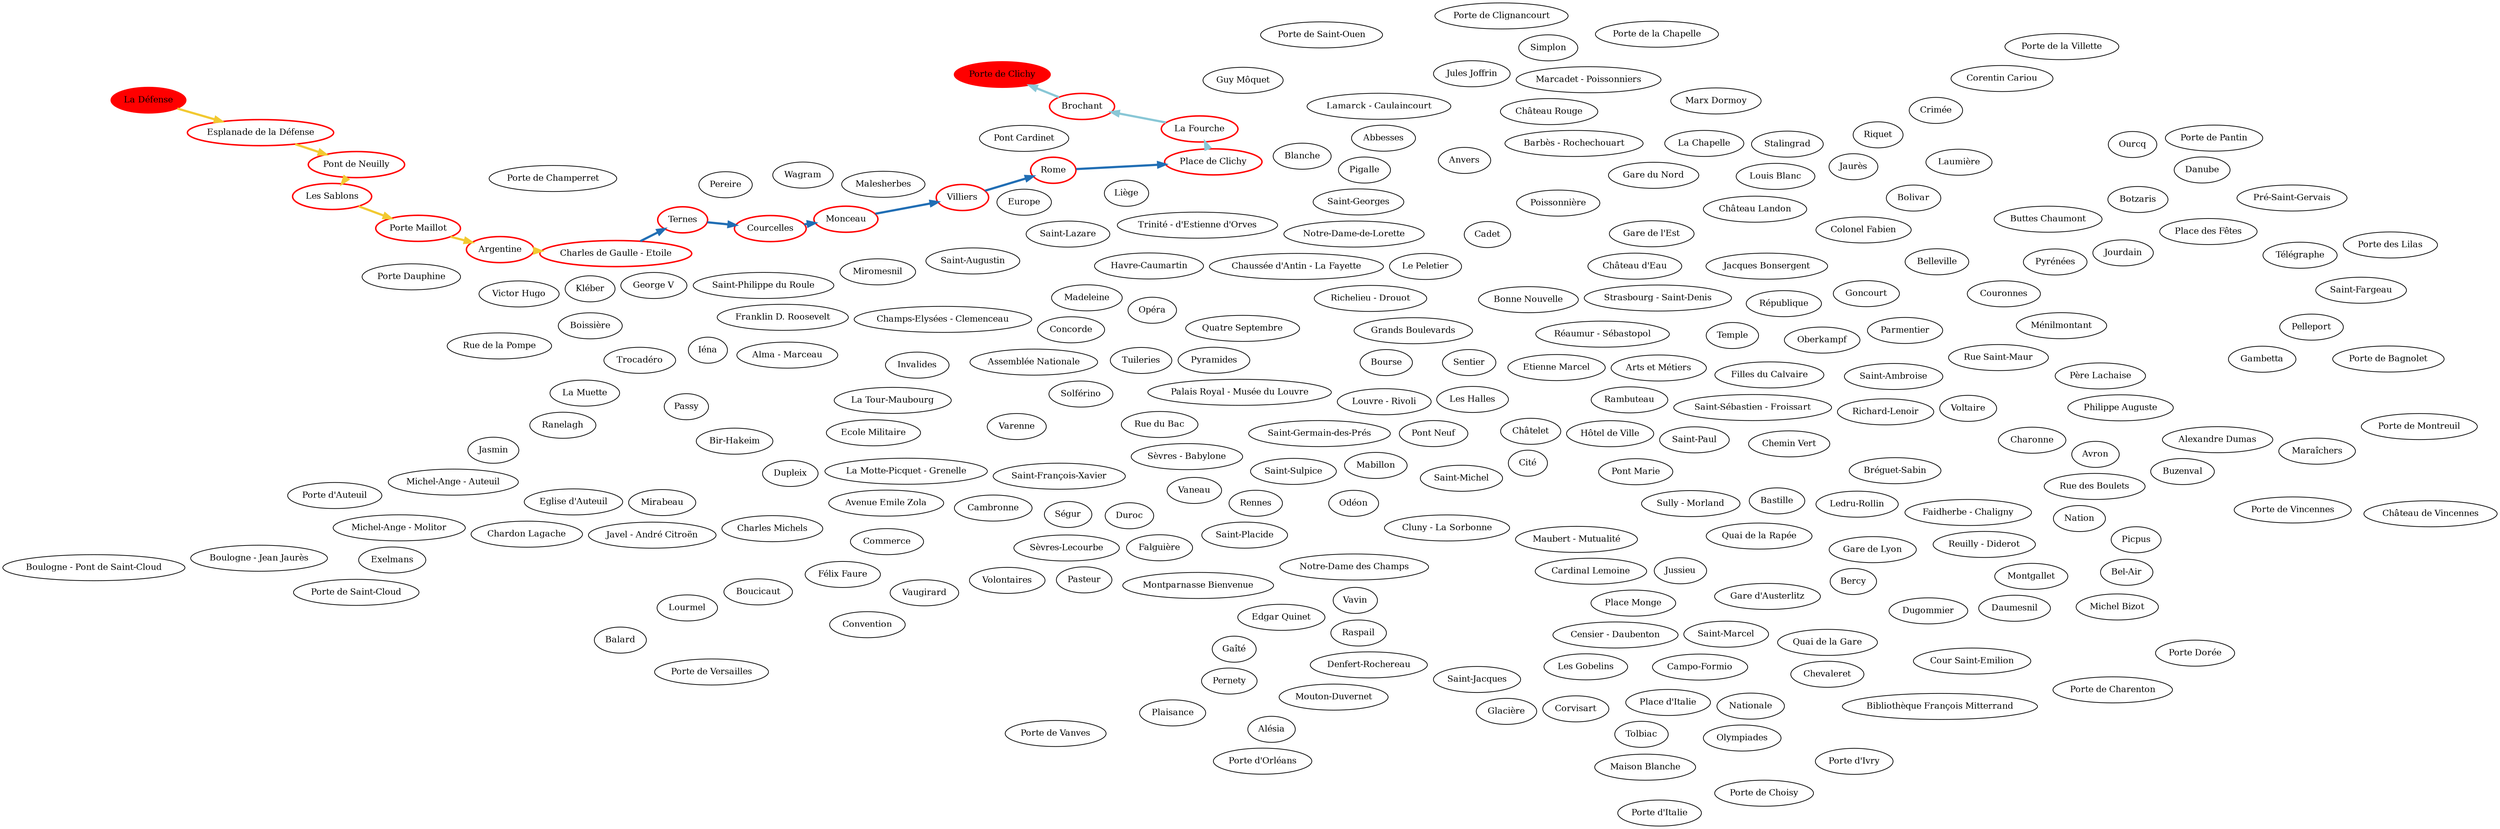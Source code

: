 digraph G {
    layout=neato;
    overlap=false;
    graph [dpi=400];
    "La Défense" [pos="2.238539,48.891852!", color="red",label="La Défense",style="filled", fontsize=12];
    "Esplanade de la Défense" [pos="2.25,48.88833!", color="red",label="Esplanade de la Défense",style="bold", fontsize=12];
    "Pont de Neuilly" [pos="2.257692,48.885661!", color="red",label="Pont de Neuilly",style="bold", fontsize=12];
    "Les Sablons" [pos="2.27223,48.88094!", color="red",label="Les Sablons",style="bold", fontsize=12];
    "Porte Maillot" [pos="2.28258384736155,48.8781626526965!", color="red",label="Porte Maillot",style="bold", fontsize=12];
    "Argentine" [pos="2.28943541854221,48.8756673756517!", color="red",label="Argentine",style="bold", fontsize=12];
    "Charles de Gaulle - Etoile" [pos="2.29581177523576,48.874994575223!", color="red",label="Charles de Gaulle - Etoile",style="bold", fontsize=12];
    "George V" [pos="2.30075978497892,48.872037763641!", color="",label="George V",style="", fontsize=12];
    "Franklin D. Roosevelt" [pos="2.30948819233711,48.8687248870505!", color="",label="Franklin D. Roosevelt",style="", fontsize=12];
    "Champs-Elysées - Clemenceau" [pos="2.31446450132278,48.8676562912457!", color="",label="Champs-Elysées - Clemenceau",style="", fontsize=12];
    "Concorde" [pos="2.32296144579826,48.8665579920016!", color="",label="Concorde",style="", fontsize=12];
    "Tuileries" [pos="2.32967809471164,48.8644778383665!", color="",label="Tuileries",style="", fontsize=12];
    "Palais Royal - Musée du Louvre" [pos="2.33645436775425,48.862222264626!", color="",label="Palais Royal - Musée du Louvre",style="", fontsize=12];
    "Louvre - Rivoli" [pos="2.34096962328527,48.8608712117595!", color="",label="Louvre - Rivoli",style="", fontsize=12];
    "Châtelet" [pos="2.34816099123458,48.8569534598372!", color="",label="Châtelet",style="", fontsize=12];
    "Hôtel de Ville" [pos="2.3520676701391,48.8573524042377!", color="",label="Hôtel de Ville",style="", fontsize=12];
    "Saint-Paul" [pos="2.36088525627519,48.8551874206563!", color="",label="Saint-Paul",style="", fontsize=12];
    "Bastille" [pos="2.36871896103409,48.8520542925495!", color="",label="Bastille",style="", fontsize=12];
    "Gare de Lyon" [pos="2.3731565937892,48.8456832057876!", color="",label="Gare de Lyon",style="", fontsize=12];
    "Reuilly - Diderot" [pos="2.38720107040939,48.8472129257497!", color="",label="Reuilly - Diderot",style="", fontsize=12];
    "Nation" [pos="2.39584398872374,48.8480842890258!", color="",label="Nation",style="", fontsize=12];
    "Porte de Vincennes" [pos="2.4108049967015,48.8470077301404!", color="",label="Porte de Vincennes",style="", fontsize=12];
    "Château de Vincennes" [pos="2.44054009540611,48.8443175133653!", color="",label="Château de Vincennes",style="", fontsize=12];
    "Porte Dauphine" [pos="2.27763271754527,48.8713967943003!", color="",label="Porte Dauphine",style="", fontsize=12];
    "Victor Hugo" [pos="2.28582876591298,48.8699260814626!", color="",label="Victor Hugo",style="", fontsize=12];
    "Ternes" [pos="2.29811328861724,48.8782277299144!", color="red",label="Ternes",style="bold", fontsize=12];
    "Courcelles" [pos="2.30329436242521,48.8792652531651!", color="red",label="Courcelles",style="bold", fontsize=12];
    "Monceau" [pos="2.3094129673747,48.8805687691788!", color="red",label="Monceau",style="bold", fontsize=12];
    "Villiers" [pos="2.31581509264638,48.8810731821276!", color="red",label="Villiers",style="bold", fontsize=12];
    "Rome" [pos="2.32135917382297,48.8823458178481!", color="red",label="Rome",style="bold", fontsize=12];
    "Place de Clichy" [pos="2.32795832801022,48.8836690873247!", color="red",label="Place de Clichy",style="bold", fontsize=12];
    "Blanche" [pos="2.33248437543436,48.8837663535292!", color="",label="Blanche",style="", fontsize=12];
    "Pigalle" [pos="2.33721116470113,48.8820209311193!", color="",label="Pigalle",style="", fontsize=12];
    "Anvers" [pos="2.34415484033029,48.8828685678959!", color="",label="Anvers",style="", fontsize=12];
    "Barbès - Rochechouart" [pos="2.3506070793551,48.8837760886089!", color="",label="Barbès - Rochechouart",style="", fontsize=12];
    "La Chapelle" [pos="2.3604041692741,48.8843864099048!", color="",label="La Chapelle",style="", fontsize=12];
    "Stalingrad" [pos="2.36577437055817,48.8843205479219!", color="",label="Stalingrad",style="", fontsize=12];
    "Jaurès" [pos="2.37143895998561,48.8830239124814!", color="",label="Jaurès",style="", fontsize=12];
    "Colonel Fabien" [pos="2.37046757479386,48.8776498075734!", color="",label="Colonel Fabien",style="", fontsize=12];
    "Belleville" [pos="2.37673558655729,48.8722866011648!", color="",label="Belleville",style="", fontsize=12];
    "Couronnes" [pos="2.38028898292719,48.8691933441843!", color="",label="Couronnes",style="", fontsize=12];
    "Ménilmontant" [pos="2.3834303882303,48.8663901391973!", color="",label="Ménilmontant",style="", fontsize=12];
    "Père Lachaise" [pos="2.38757989125445,48.8624498439893!", color="",label="Père Lachaise",style="", fontsize=12];
    "Philippe Auguste" [pos="2.39049759674529,48.8580894271876!", color="",label="Philippe Auguste",style="", fontsize=12];
    "Alexandre Dumas" [pos="2.39471273375548,48.8562446774892!", color="",label="Alexandre Dumas",style="", fontsize=12];
    "Avron" [pos="2.3981875566594,48.851648542649!", color="",label="Avron",style="", fontsize=12];
    "Porte de Champerret" [pos="2.29211248215884,48.8856523921859!", color="",label="Porte de Champerret",style="", fontsize=12];
    "Pereire" [pos="2.29768318601258,48.8848443217919!", color="",label="Pereire",style="", fontsize=12];
    "Wagram" [pos="2.30467308758443,48.8838463897792!", color="",label="Wagram",style="", fontsize=12];
    "Malesherbes" [pos="2.30948784696001,48.8828400216298!", color="",label="Malesherbes",style="", fontsize=12];
    "Europe" [pos="2.32218591952051,48.8787531630967!", color="",label="Europe",style="", fontsize=12];
    "Saint-Lazare" [pos="2.32548839067261,48.8753813150599!", color="",label="Saint-Lazare",style="", fontsize=12];
    "Havre-Caumartin" [pos="2.32765110341878,48.8736667509971!", color="",label="Havre-Caumartin",style="", fontsize=12];
    "Opéra" [pos="2.33104728671124,48.8714374280492!", color="",label="Opéra",style="", fontsize=12];
    "Quatre Septembre" [pos="2.33631873559549,48.8696590964362!", color="",label="Quatre Septembre",style="", fontsize=12];
    "Bourse" [pos="2.34066537071104,48.8687567967076!", color="",label="Bourse",style="", fontsize=12];
    "Sentier" [pos="2.34755381593779,48.8673466033457!", color="",label="Sentier",style="", fontsize=12];
    "Réaumur - Sébastopol" [pos="2.35205078710284,48.8663817558035!", color="",label="Réaumur - Sébastopol",style="", fontsize=12];
    "Arts et Métiers" [pos="2.35650814364354,48.8652996116968!", color="",label="Arts et Métiers",style="", fontsize=12];
    "Temple" [pos="2.36156123452636,48.8667566284863!", color="",label="Temple",style="", fontsize=12];
    "République" [pos="2.36330234078045,48.8675123568631!", color="",label="République",style="", fontsize=12];
    "Parmentier" [pos="2.3747477503599,48.8652523948625!", color="",label="Parmentier",style="", fontsize=12];
    "Rue Saint-Maur" [pos="2.38050775608986,48.8641177000146!", color="",label="Rue Saint-Maur",style="", fontsize=12];
    "Gambetta" [pos="2.39853730570457,48.8650325635159!", color="",label="Gambetta",style="", fontsize=12];
    "Porte de Bagnolet" [pos="2.40875422118954,48.8645393719864!", color="",label="Porte de Bagnolet",style="", fontsize=12];
    "Porte des Lilas" [pos="2.4070619733808,48.87656859808!", color="",label="Porte des Lilas",style="", fontsize=12];
    "Saint-Fargeau" [pos="2.40449818316887,48.8718433712749!", color="",label="Saint-Fargeau",style="", fontsize=12];
    "Pelleport" [pos="2.40149679228792,48.8684648860667!", color="",label="Pelleport",style="", fontsize=12];
    "Porte de Clignancourt" [pos="2.34462409910279,48.8975256303301!", color="",label="Porte de Clignancourt",style="", fontsize=12];
    "Simplon" [pos="2.34759605535164,48.8941244426855!", color="",label="Simplon",style="", fontsize=12];
    "Marcadet - Poissonniers" [pos="2.34968154172248,48.8912804388966!", color="",label="Marcadet - Poissonniers",style="", fontsize=12];
    "Château Rouge" [pos="2.34936580800484,48.8870788765196!", color="",label="Château Rouge",style="", fontsize=12];
    "Gare du Nord" [pos="2.35680878820541,48.8795917064621!", color="",label="Gare du Nord",style="", fontsize=12];
    "Gare de l'Est" [pos="2.35806459441865,48.8761629935184!", color="",label="Gare de l'Est",style="", fontsize=12];
    "Château d'Eau" [pos="2.35605174140158,48.8724469166474!", color="",label="Château d'Eau",style="", fontsize=12];
    "Strasbourg - Saint-Denis" [pos="2.35449161656383,48.8696235816895!", color="",label="Strasbourg - Saint-Denis",style="", fontsize=12];
    "Etienne Marcel" [pos="2.34897619687911,48.8637030110762!", color="",label="Etienne Marcel",style="", fontsize=12];
    "Les Halles" [pos="2.34612732517368,48.8625048393913!", color="",label="Les Halles",style="", fontsize=12];
    "Cité" [pos="2.34723223493191,48.8549338481585!", color="",label="Cité",style="", fontsize=12];
    "Saint-Michel" [pos="2.34399179903329,48.8535940766199!", color="",label="Saint-Michel",style="", fontsize=12];
    "Odéon" [pos="2.34069229106652,48.8520245535667!", color="",label="Odéon",style="", fontsize=12];
    "Saint-Germain-des-Prés" [pos="2.33394781079819,48.8535745628742!", color="",label="Saint-Germain-des-Prés",style="", fontsize=12];
    "Saint-Sulpice" [pos="2.33061195308154,48.8512086266185!", color="",label="Saint-Sulpice",style="", fontsize=12];
    "Saint-Placide" [pos="2.32705481506631,48.8470066506411!", color="",label="Saint-Placide",style="", fontsize=12];
    "Montparnasse Bienvenue" [pos="2.323989185205,48.8438236103062!", color="",label="Montparnasse Bienvenue",style="", fontsize=12];
    "Vavin" [pos="2.3288628540691,48.8420523223441!", color="",label="Vavin",style="", fontsize=12];
    "Raspail" [pos="2.33046699371987,48.8391563585773!", color="",label="Raspail",style="", fontsize=12];
    "Denfert-Rochereau" [pos="2.33201883521639,48.833948692744!", color="",label="Denfert-Rochereau",style="", fontsize=12];
    "Mouton-Duvernet" [pos="2.32988764040842,48.8313375846232!", color="",label="Mouton-Duvernet",style="", fontsize=12];
    "Alésia" [pos="2.32709323494845,48.8282010632709!", color="",label="Alésia",style="", fontsize=12];
    "Porte d'Orléans" [pos="2.3254932653821,48.8234163501918!", color="",label="Porte d'Orléans",style="", fontsize=12];
    "Porte de Pantin" [pos="2.39212297232815,48.8884592103989!", color="",label="Porte de Pantin",style="", fontsize=12];
    "Ourcq" [pos="2.38665201675988,48.886915952247!", color="",label="Ourcq",style="", fontsize=12];
    "Laumière" [pos="2.37939098935239,48.8851338471378!", color="",label="Laumière",style="", fontsize=12];
    "Jacques Bonsergent" [pos="2.36102390204892,48.8706209253172!", color="",label="Jacques Bonsergent",style="", fontsize=12];
    "Oberkampf" [pos="2.36815584539455,48.8647770975732!", color="",label="Oberkampf",style="", fontsize=12];
    "Richard-Lenoir" [pos="2.37181363047695,48.8598769369206!", color="",label="Richard-Lenoir",style="", fontsize=12];
    "Bréguet-Sabin" [pos="2.37019466858975,48.8562440537382!", color="",label="Bréguet-Sabin",style="", fontsize=12];
    "Quai de la Rapée" [pos="2.3658846507504,48.8464273245315!", color="",label="Quai de la Rapée",style="", fontsize=12];
    "Gare d'Austerlitz" [pos="2.36417731069183,48.8434054085772!", color="",label="Gare d'Austerlitz",style="", fontsize=12];
    "Saint-Marcel" [pos="2.36072185971764,48.8385124457356!", color="",label="Saint-Marcel",style="", fontsize=12];
    "Campo-Formio" [pos="2.35874195669934,48.835542932801!", color="",label="Campo-Formio",style="", fontsize=12];
    "Place d'Italie" [pos="2.35550159148148,48.8309657123443!", color="",label="Place d'Italie",style="", fontsize=12];
    "Kléber" [pos="2.29314613724863,48.871489411987!", color="",label="Kléber",style="", fontsize=12];
    "Boissière" [pos="2.29003283760744,48.8668483424692!", color="",label="Boissière",style="", fontsize=12];
    "Trocadéro" [pos="2.28749279696644,48.8634876640714!", color="",label="Trocadéro",style="", fontsize=12];
    "Passy" [pos="2.28583941888146,48.8575150886722!", color="",label="Passy",style="", fontsize=12];
    "Bir-Hakeim" [pos="2.2894007376346,48.8539253674278!", color="",label="Bir-Hakeim",style="", fontsize=12];
    "Dupleix" [pos="2.29366372673104,48.8504116248585!", color="",label="Dupleix",style="", fontsize=12];
    "La Motte-Picquet - Grenelle" [pos="2.29852572623663,48.8496308034842!", color="",label="La Motte-Picquet - Grenelle",style="", fontsize=12];
    "Cambronne" [pos="2.30294172833761,48.8475431112453!", color="",label="Cambronne",style="", fontsize=12];
    "Sèvres-Lecourbe" [pos="2.30952961043039,48.8456476817025!", color="",label="Sèvres-Lecourbe",style="", fontsize=12];
    "Pasteur" [pos="2.31291468047394,48.842528386595!", color="",label="Pasteur",style="", fontsize=12];
    "Edgar Quinet" [pos="2.3252865779433,48.84090350075!", color="",label="Edgar Quinet",style="", fontsize=12];
    "Saint-Jacques" [pos="2.33715437092501,48.8329160052708!", color="",label="Saint-Jacques",style="", fontsize=12];
    "Glacière" [pos="2.3434382366787,48.8311159466681!", color="",label="Glacière",style="", fontsize=12];
    "Corvisart" [pos="2.35061122592617,48.829860012364!", color="",label="Corvisart",style="", fontsize=12];
    "Nationale" [pos="2.36280417159351,48.8332352787279!", color="",label="Nationale",style="", fontsize=12];
    "Chevaleret" [pos="2.36808128297274,48.8349630811609!", color="",label="Chevaleret",style="", fontsize=12];
    "Quai de la Gare" [pos="2.37276624894817,48.8370742696613!", color="",label="Quai de la Gare",style="", fontsize=12];
    "Bercy" [pos="2.37946307018526,48.8401760271736!", color="",label="Bercy",style="", fontsize=12];
    "Dugommier" [pos="2.38959977007981,48.8390365273806!", color="",label="Dugommier",style="", fontsize=12];
    "Daumesnil" [pos="2.39614862848937,48.8394340071049!", color="",label="Daumesnil",style="", fontsize=12];
    "Bel-Air" [pos="2.40086713199526,48.8414273312853!", color="",label="Bel-Air",style="", fontsize=12];
    "Picpus" [pos="2.40127453882237,48.8451032465536!", color="",label="Picpus",style="", fontsize=12];
    "Porte de la Villette" [pos="2.38586903314334,48.8978026914078!", color="",label="Porte de la Villette",style="", fontsize=12];
    "Corentin Cariou" [pos="2.38229155716463,48.8946726591084!", color="",label="Corentin Cariou",style="", fontsize=12];
    "Crimée" [pos="2.37693573698238,48.8908857579809!", color="",label="Crimée",style="", fontsize=12];
    "Riquet" [pos="2.3736694647432,48.8881572611178!", color="",label="Riquet",style="", fontsize=12];
    "Louis Blanc" [pos="2.36442486249368,48.881206210878!", color="",label="Louis Blanc",style="", fontsize=12];
    "Château Landon" [pos="2.36201793551061,48.8784414547844!", color="",label="Château Landon",style="", fontsize=12];
    "Poissonnière" [pos="2.34873975139007,48.8771648483022!", color="",label="Poissonnière",style="", fontsize=12];
    "Cadet" [pos="2.34444630970227,48.8759632841275!", color="",label="Cadet",style="", fontsize=12];
    "Le Peletier" [pos="2.34015055970637,48.8749594050929!", color="",label="Le Peletier",style="", fontsize=12];
    "Chaussée d'Antin - La Fayette" [pos="2.3337385944087,48.8731342048266!", color="",label="Chaussée d'Antin - La Fayette",style="", fontsize=12];
    "Pyramides" [pos="2.33462360600492,48.8657555264287!", color="",label="Pyramides",style="", fontsize=12];
    "Pont Neuf" [pos="2.34177674914854,48.8585463383202!", color="",label="Pont Neuf",style="", fontsize=12];
    "Pont Marie" [pos="2.3573766690444,48.8534598594796!", color="",label="Pont Marie",style="", fontsize=12];
    "Sully - Morland" [pos="2.36185316969725,48.8512714074456!", color="",label="Sully - Morland",style="", fontsize=12];
    "Jussieu" [pos="2.35493167182323,48.8461978906888!", color="",label="Jussieu",style="", fontsize=12];
    "Place Monge" [pos="2.35215486857877,48.8426663846946!", color="",label="Place Monge",style="", fontsize=12];
    "Censier - Daubenton" [pos="2.3516265726055,48.8402262475657!", color="",label="Censier - Daubenton",style="", fontsize=12];
    "Les Gobelins" [pos="2.35241680189827,48.8358416213962!", color="",label="Les Gobelins",style="", fontsize=12];
    "Tolbiac" [pos="2.35731843921319,48.8261368608053!", color="",label="Tolbiac",style="", fontsize=12];
    "Maison Blanche" [pos="2.35841294615594,48.8221495051266!", color="",label="Maison Blanche",style="", fontsize=12];
    "Porte d'Italie" [pos="2.35952973310717,48.8191065956103!", color="",label="Porte d'Italie",style="", fontsize=12];
    "Porte de Choisy" [pos="2.36467859404946,48.8200559281997!", color="",label="Porte de Choisy",style="", fontsize=12];
    "Porte d'Ivry" [pos="2.36951125431949,48.8214890346144!", color="",label="Porte d'Ivry",style="", fontsize=12];
    "Bolivar" [pos="2.37412487118754,48.8807896620271!", color="",label="Bolivar",style="", fontsize=12];
    "Buttes Chaumont" [pos="2.38156984208801,48.8784990874506!", color="",label="Buttes Chaumont",style="", fontsize=12];
    "Botzaris" [pos="2.38890095131574,48.8795349903204!", color="",label="Botzaris",style="", fontsize=12];
    "Place des Fêtes" [pos="2.3931393703605,48.8767236610252!", color="",label="Place des Fêtes",style="", fontsize=12];
    "Pré-Saint-Gervais" [pos="2.39858077069353,48.8801595797163!", color="",label="Pré-Saint-Gervais",style="", fontsize=12];
    "Danube" [pos="2.39322847122749,48.8819492139726!", color="",label="Danube",style="", fontsize=12];
    "Balard" [pos="2.2783626618092,48.8366678938828!", color="",label="Balard",style="", fontsize=12];
    "Lourmel" [pos="2.28224195985507,48.8386608627116!", color="",label="Lourmel",style="", fontsize=12];
    "Boucicaut" [pos="2.28791843112456,48.841024160045!", color="",label="Boucicaut",style="", fontsize=12];
    "Félix Faure" [pos="2.29184722036797,48.8426843338484!", color="",label="Félix Faure",style="", fontsize=12];
    "Commerce" [pos="2.29379684219286,48.8446115114202!", color="",label="Commerce",style="", fontsize=12];
    "Ecole Militaire" [pos="2.30634568382008,48.8549196596389!", color="",label="Ecole Militaire",style="", fontsize=12];
    "La Tour-Maubourg" [pos="2.31047353593698,48.8577270225864!", color="",label="La Tour-Maubourg",style="", fontsize=12];
    "Invalides" [pos="2.31463266044452,48.861092010433!", color="",label="Invalides",style="", fontsize=12];
    "Madeleine" [pos="2.32581004879328,48.8705446757682!", color="",label="Madeleine",style="", fontsize=12];
    "Richelieu - Drouot" [pos="2.33859122153854,48.8721358693699!", color="",label="Richelieu - Drouot",style="", fontsize=12];
    "Grands Boulevards" [pos="2.34320726640509,48.8715047688147!", color="",label="Grands Boulevards",style="", fontsize=12];
    "Bonne Nouvelle" [pos="2.34848136571839,48.8705712985549!", color="",label="Bonne Nouvelle",style="", fontsize=12];
    "Filles du Calvaire" [pos="2.3667452977427,48.8630698825026!", color="",label="Filles du Calvaire",style="", fontsize=12];
    "Saint-Sébastien - Froissart" [pos="2.36726153971727,48.8609681448082!", color="",label="Saint-Sébastien - Froissart",style="", fontsize=12];
    "Chemin Vert" [pos="2.36809508538599,48.8570873668721!", color="",label="Chemin Vert",style="", fontsize=12];
    "Ledru-Rollin" [pos="2.37614122331859,48.8513377658502!", color="",label="Ledru-Rollin",style="", fontsize=12];
    "Faidherbe - Chaligny" [pos="2.38402856638311,48.8501105431855!", color="",label="Faidherbe - Chaligny",style="", fontsize=12];
    "Montgallet" [pos="2.39040001363536,48.8440050747607!", color="",label="Montgallet",style="", fontsize=12];
    "Michel Bizot" [pos="2.402366739988,48.8370774300875!", color="",label="Michel Bizot",style="", fontsize=12];
    "Porte Dorée" [pos="2.40587391298756,48.8350173731456!", color="",label="Porte Dorée",style="", fontsize=12];
    "Porte de Charenton" [pos="2.40251187285007,48.8334492219311!", color="",label="Porte de Charenton",style="", fontsize=12];
    "Porte de Saint-Cloud" [pos="2.25704619292215,48.8379584046712!", color="",label="Porte de Saint-Cloud",style="", fontsize=12];
    "Exelmans" [pos="2.25980084514434,48.8425802753283!", color="",label="Exelmans",style="", fontsize=12];
    "Michel-Ange - Molitor" [pos="2.2615119169052,48.844911226615!", color="",label="Michel-Ange - Molitor",style="", fontsize=12];
    "Michel-Ange - Auteuil" [pos="2.26398952533333,48.8479753532281!", color="",label="Michel-Ange - Auteuil",style="", fontsize=12];
    "Jasmin" [pos="2.26793329164707,48.8524334177774!", color="",label="Jasmin",style="", fontsize=12];
    "Ranelagh" [pos="2.26994815793463,48.8555035574475!", color="",label="Ranelagh",style="", fontsize=12];
    "La Muette" [pos="2.27409624466972,48.8580919659505!", color="",label="La Muette",style="", fontsize=12];
    "Rue de la Pompe" [pos="2.27788589795906,48.8639517079318!", color="",label="Rue de la Pompe",style="", fontsize=12];
    "Iéna" [pos="2.29386422568227,48.8647800213093!", color="",label="Iéna",style="", fontsize=12];
    "Alma - Marceau" [pos="2.30110435239267,48.8646471469577!", color="",label="Alma - Marceau",style="", fontsize=12];
    "Saint-Philippe du Roule" [pos="2.31013720568782,48.8721551301294!", color="",label="Saint-Philippe du Roule",style="", fontsize=12];
    "Miromesnil" [pos="2.31601069312102,48.8734479148472!", color="",label="Miromesnil",style="", fontsize=12];
    "Saint-Augustin" [pos="2.3210135978086,48.8745466119868!", color="",label="Saint-Augustin",style="", fontsize=12];
    "Saint-Ambroise" [pos="2.37388053821155,48.861416656961!", color="",label="Saint-Ambroise",style="", fontsize=12];
    "Voltaire" [pos="2.3800316941488,48.8576624334379!", color="",label="Voltaire",style="", fontsize=12];
    "Charonne" [pos="2.38478239644889,48.8549394425003!", color="",label="Charonne",style="", fontsize=12];
    "Rue des Boulets" [pos="2.38910470503224,48.8522140723837!", color="",label="Rue des Boulets",style="", fontsize=12];
    "Buzenval" [pos="2.40117076936841,48.8517624388841!", color="",label="Buzenval",style="", fontsize=12];
    "Maraîchers" [pos="2.40603854479805,48.8527310195318!", color="",label="Maraîchers",style="", fontsize=12];
    "Porte de Montreuil" [pos="2.41071815402749,48.8534826302583!", color="",label="Porte de Montreuil",style="", fontsize=12];
    "Cardinal Lemoine" [pos="2.35132800167318,48.8467000343149!", color="",label="Cardinal Lemoine",style="", fontsize=12];
    "Maubert - Mutualité" [pos="2.34828041316949,48.8501954651213!", color="",label="Maubert - Mutualité",style="", fontsize=12];
    "Cluny - La Sorbonne" [pos="2.34489630121208,48.8510268759263!", color="",label="Cluny - La Sorbonne",style="", fontsize=12];
    "Mabillon" [pos="2.33514281934647,48.8528437373513!", color="",label="Mabillon",style="", fontsize=12];
    "Sèvres - Babylone" [pos="2.32685966312174,48.8515653054432!", color="",label="Sèvres - Babylone",style="", fontsize=12];
    "Vaneau" [pos="2.32135124235473,48.8488945691107!", color="",label="Vaneau",style="", fontsize=12];
    "Duroc" [pos="2.31652121945652,48.8470098926637!", color="",label="Duroc",style="", fontsize=12];
    "Ségur" [pos="2.30713784940338,48.8471672690468!", color="",label="Ségur",style="", fontsize=12];
    "Avenue Emile Zola" [pos="2.29501899714355,48.8470380127569!", color="",label="Avenue Emile Zola",style="", fontsize=12];
    "Charles Michels" [pos="2.28562101336672,48.8466045314492!", color="",label="Charles Michels",style="", fontsize=12];
    "Javel - André Citroën" [pos="2.27800949652736,48.846181105275!", color="",label="Javel - André Citroën",style="", fontsize=12];
    "Eglise d'Auteuil" [pos="2.26911138902189,48.8471433605089!", color="",label="Eglise d'Auteuil",style="", fontsize=12];
    "Porte d'Auteuil" [pos="2.25828074459554,48.847904122681!", color="",label="Porte d'Auteuil",style="", fontsize=12];
    "Chardon Lagache" [pos="2.26690547594029,48.8450882982306!", color="",label="Chardon Lagache",style="", fontsize=12];
    "Boulogne - Pont de Saint-Cloud" [pos="2.228331,48.840684!", color="",label="Boulogne - Pont de Saint-Cloud",style="", fontsize=12];
    "Boulogne - Jean Jaurès" [pos="2.23887742,48.84068401!", color="",label="Boulogne - Jean Jaurès",style="", fontsize=12];
    "Mirabeau" [pos="2.27306412637283,48.8470775063978!", color="",label="Mirabeau",style="", fontsize=12];
    "Rambuteau" [pos="2.35327394859477,48.8611901560022!", color="",label="Rambuteau",style="", fontsize=12];
    "Goncourt" [pos="2.3707644347484,48.8700070168905!", color="",label="Goncourt",style="", fontsize=12];
    "Pyrénées" [pos="2.38520291556953,48.8738187892325!", color="",label="Pyrénées",style="", fontsize=12];
    "Jourdain" [pos="2.3893253789101,48.8752473476934!", color="",label="Jourdain",style="", fontsize=12];
    "Télégraphe" [pos="2.39864808996059,48.8755103832327!", color="",label="Télégraphe",style="", fontsize=12];
    "Porte de la Chapelle" [pos="2.35924854231036,48.8974024217225!", color="",label="Porte de la Chapelle",style="", fontsize=12];
    "Marx Dormoy" [pos="2.35980847808402,48.8905795776193!", color="",label="Marx Dormoy",style="", fontsize=12];
    "Jules Joffrin" [pos="2.34432002938048,48.892492267254!", color="",label="Jules Joffrin",style="", fontsize=12];
    "Lamarck - Caulaincourt" [pos="2.33858382438319,48.8896818090189!", color="",label="Lamarck - Caulaincourt",style="", fontsize=12];
    "Abbesses" [pos="2.33839463522091,48.8843927170434!", color="",label="Abbesses",style="", fontsize=12];
    "Saint-Georges" [pos="2.33757064037967,48.8784165939537!", color="",label="Saint-Georges",style="", fontsize=12];
    "Notre-Dame-de-Lorette" [pos="2.33787361922264,48.8760350303326!", color="",label="Notre-Dame-de-Lorette",style="", fontsize=12];
    "Trinité - d'Estienne d'Orves" [pos="2.33304917241824,48.8763365063593!", color="",label="Trinité - d'Estienne d'Orves",style="", fontsize=12];
    "Assemblée Nationale" [pos="2.32057583664755,48.8610719385779!", color="",label="Assemblée Nationale",style="", fontsize=12];
    "Solférino" [pos="2.32307596425154,48.8585319487804!", color="",label="Solférino",style="", fontsize=12];
    "Rue du Bac" [pos="2.32569989845241,48.8558846775373!", color="",label="Rue du Bac",style="", fontsize=12];
    "Rennes" [pos="2.32778718478739,48.8483328280924!", color="",label="Rennes",style="", fontsize=12];
    "Notre-Dame des Champs" [pos="2.32869580549871,48.8450777446896!", color="",label="Notre-Dame des Champs",style="", fontsize=12];
    "Falguière" [pos="2.31755123561703,48.8443176825861!", color="",label="Falguière",style="", fontsize=12];
    "Volontaires" [pos="2.30798338057685,48.8414117274667!", color="",label="Volontaires",style="", fontsize=12];
    "Vaugirard" [pos="2.30107451565455,48.8394379171286!", color="",label="Vaugirard",style="", fontsize=12];
    "Convention" [pos="2.29639138648092,48.8371350528567!", color="",label="Convention",style="", fontsize=12];
    "Porte de Versailles" [pos="2.28774170914233,48.8325195315652!", color="",label="Porte de Versailles",style="", fontsize=12];
    "Porte de Vanves" [pos="2.30533238665747,48.8276134630559!", color="",label="Porte de Vanves",style="", fontsize=12];
    "Plaisance" [pos="2.31386048934431,48.8317503621191!", color="",label="Plaisance",style="", fontsize=12];
    "Pernety" [pos="2.3183937066147,48.8340786788266!", color="",label="Pernety",style="", fontsize=12];
    "Gaîté" [pos="2.32235399677881,48.8385260840742!", color="",label="Gaîté",style="", fontsize=12];
    "Saint-François-Xavier" [pos="2.31428594618056,48.8512915499903!", color="",label="Saint-François-Xavier",style="", fontsize=12];
    "Varenne" [pos="2.31511393050966,48.8566249817984!", color="",label="Varenne",style="", fontsize=12];
    "Liège" [pos="2.32685267123976,48.8795349364277!", color="",label="Liège",style="", fontsize=12];
    "La Fourche" [pos="2.32571411716613,48.887433655789!", color="red",label="La Fourche",style="bold", fontsize=12];
    "Guy Môquet" [pos="2.32748325862612,48.8930014410137!", color="",label="Guy Môquet",style="", fontsize=12];
    "Porte de Saint-Ouen" [pos="2.32904834074465,48.8974978363796!", color="",label="Porte de Saint-Ouen",style="", fontsize=12];
    "Brochant" [pos="2.31990481720936,48.8906518702421!", color="red",label="Brochant",style="bold", fontsize=12];
    "Porte de Clichy" [pos="2.31320835075881,48.8944312870695!", color="red",label="Porte de Clichy",style="filled", fontsize=12];
    "Pont Cardinet" [pos="2.31536814050515,48.888103402695!", color="",label="Pont Cardinet",style="", fontsize=12];
    "Cour Saint-Emilion" [pos="2.38661785021406,48.8333193028951!", color="",label="Cour Saint-Emilion",style="", fontsize=12];
    "Bibliothèque François Mitterrand" [pos="2.3764873711683,48.8299257649806!", color="",label="Bibliothèque François Mitterrand",style="", fontsize=12];
    "Olympiades" [pos="2.36692312153081,48.827123440481!", color="",label="Olympiades",style="", fontsize=12];
    "La Défense" -> "Esplanade de la Défense" [ color="#F2C931", penwidth=3, style=bold];
    "Esplanade de la Défense" -> "Pont de Neuilly" [ color="#F2C931", penwidth=3, style=bold];
    "Pont de Neuilly" -> "Les Sablons" [ color="#F2C931", penwidth=3, style=bold];
    "Les Sablons" -> "Porte Maillot" [ color="#F2C931", penwidth=3, style=bold];
    "Porte Maillot" -> "Argentine" [ color="#F2C931", penwidth=3, style=bold];
    "Argentine" -> "Charles de Gaulle - Etoile" [ color="#F2C931", penwidth=3, style=bold];
    "Charles de Gaulle - Etoile" -> "Ternes" [ color="#216EB4", penwidth=3, style=bold];
    "Ternes" -> "Courcelles" [ color="#216EB4", penwidth=3, style=bold];
    "Courcelles" -> "Monceau" [ color="#216EB4", penwidth=3, style=bold];
    "Monceau" -> "Villiers" [ color="#216EB4", penwidth=3, style=bold];
    "Villiers" -> "Rome" [ color="#216EB4", penwidth=3, style=bold];
    "Rome" -> "Place de Clichy" [ color="#216EB4", penwidth=3, style=bold];
    "Place de Clichy" -> "La Fourche" [ color="#89C7D6", penwidth=3, style=bold];
    "La Fourche" -> "Brochant" [ color="#89C7D6", penwidth=3, style=bold];
    "Brochant" -> "Porte de Clichy" [ color="#89C7D6", penwidth=3, style=bold];
}
